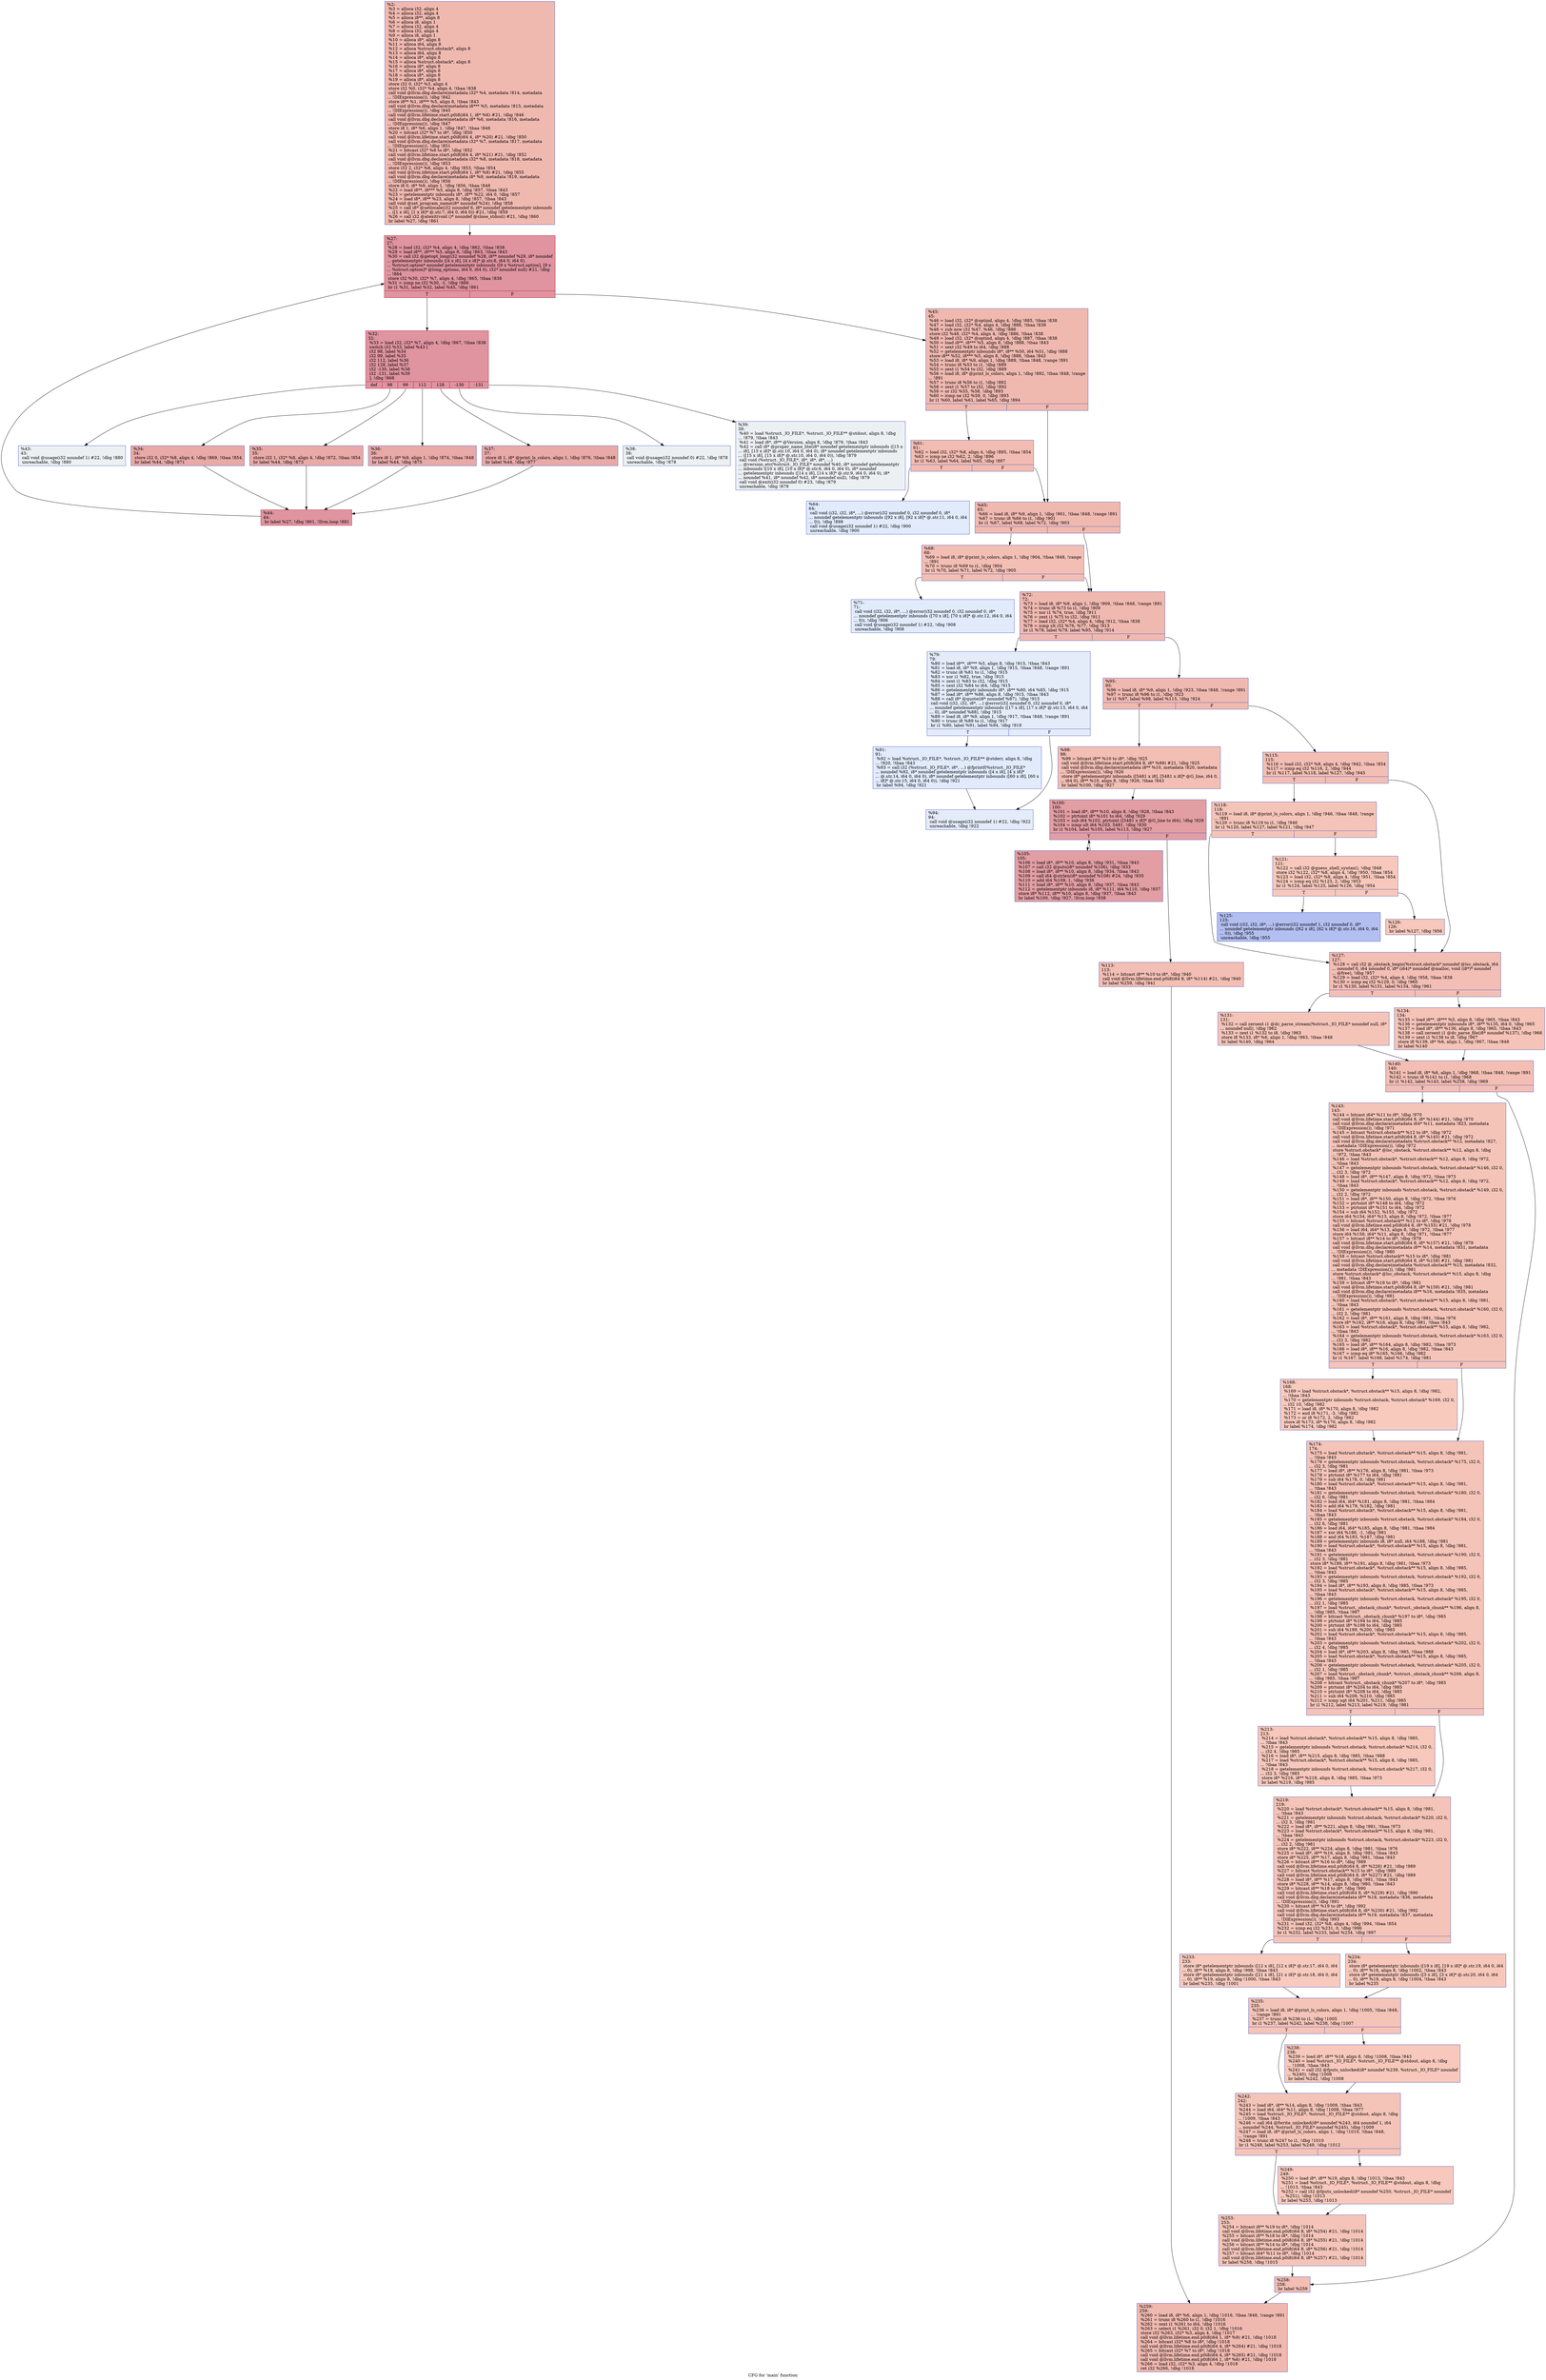 digraph "CFG for 'main' function" {
	label="CFG for 'main' function";

	Node0x2348d40 [shape=record,color="#3d50c3ff", style=filled, fillcolor="#de614d70",label="{%2:\l  %3 = alloca i32, align 4\l  %4 = alloca i32, align 4\l  %5 = alloca i8**, align 8\l  %6 = alloca i8, align 1\l  %7 = alloca i32, align 4\l  %8 = alloca i32, align 4\l  %9 = alloca i8, align 1\l  %10 = alloca i8*, align 8\l  %11 = alloca i64, align 8\l  %12 = alloca %struct.obstack*, align 8\l  %13 = alloca i64, align 8\l  %14 = alloca i8*, align 8\l  %15 = alloca %struct.obstack*, align 8\l  %16 = alloca i8*, align 8\l  %17 = alloca i8*, align 8\l  %18 = alloca i8*, align 8\l  %19 = alloca i8*, align 8\l  store i32 0, i32* %3, align 4\l  store i32 %0, i32* %4, align 4, !tbaa !838\l  call void @llvm.dbg.declare(metadata i32* %4, metadata !814, metadata\l... !DIExpression()), !dbg !842\l  store i8** %1, i8*** %5, align 8, !tbaa !843\l  call void @llvm.dbg.declare(metadata i8*** %5, metadata !815, metadata\l... !DIExpression()), !dbg !845\l  call void @llvm.lifetime.start.p0i8(i64 1, i8* %6) #21, !dbg !846\l  call void @llvm.dbg.declare(metadata i8* %6, metadata !816, metadata\l... !DIExpression()), !dbg !847\l  store i8 1, i8* %6, align 1, !dbg !847, !tbaa !848\l  %20 = bitcast i32* %7 to i8*, !dbg !850\l  call void @llvm.lifetime.start.p0i8(i64 4, i8* %20) #21, !dbg !850\l  call void @llvm.dbg.declare(metadata i32* %7, metadata !817, metadata\l... !DIExpression()), !dbg !851\l  %21 = bitcast i32* %8 to i8*, !dbg !852\l  call void @llvm.lifetime.start.p0i8(i64 4, i8* %21) #21, !dbg !852\l  call void @llvm.dbg.declare(metadata i32* %8, metadata !818, metadata\l... !DIExpression()), !dbg !853\l  store i32 2, i32* %8, align 4, !dbg !853, !tbaa !854\l  call void @llvm.lifetime.start.p0i8(i64 1, i8* %9) #21, !dbg !855\l  call void @llvm.dbg.declare(metadata i8* %9, metadata !819, metadata\l... !DIExpression()), !dbg !856\l  store i8 0, i8* %9, align 1, !dbg !856, !tbaa !848\l  %22 = load i8**, i8*** %5, align 8, !dbg !857, !tbaa !843\l  %23 = getelementptr inbounds i8*, i8** %22, i64 0, !dbg !857\l  %24 = load i8*, i8** %23, align 8, !dbg !857, !tbaa !843\l  call void @set_program_name(i8* noundef %24), !dbg !858\l  %25 = call i8* @setlocale(i32 noundef 6, i8* noundef getelementptr inbounds\l... ([1 x i8], [1 x i8]* @.str.7, i64 0, i64 0)) #21, !dbg !859\l  %26 = call i32 @atexit(void ()* noundef @close_stdout) #21, !dbg !860\l  br label %27, !dbg !861\l}"];
	Node0x2348d40 -> Node0x2348d90;
	Node0x2348d90 [shape=record,color="#b70d28ff", style=filled, fillcolor="#b70d2870",label="{%27:\l27:                                               \l  %28 = load i32, i32* %4, align 4, !dbg !862, !tbaa !838\l  %29 = load i8**, i8*** %5, align 8, !dbg !863, !tbaa !843\l  %30 = call i32 @getopt_long(i32 noundef %28, i8** noundef %29, i8* noundef\l... getelementptr inbounds ([4 x i8], [4 x i8]* @.str.8, i64 0, i64 0),\l... %struct.option* noundef getelementptr inbounds ([9 x %struct.option], [9 x\l... %struct.option]* @long_options, i64 0, i64 0), i32* noundef null) #21, !dbg\l... !864\l  store i32 %30, i32* %7, align 4, !dbg !865, !tbaa !838\l  %31 = icmp ne i32 %30, -1, !dbg !866\l  br i1 %31, label %32, label %45, !dbg !861\l|{<s0>T|<s1>F}}"];
	Node0x2348d90:s0 -> Node0x2348de0;
	Node0x2348d90:s1 -> Node0x23490b0;
	Node0x2348de0 [shape=record,color="#b70d28ff", style=filled, fillcolor="#b70d2870",label="{%32:\l32:                                               \l  %33 = load i32, i32* %7, align 4, !dbg !867, !tbaa !838\l  switch i32 %33, label %43 [\l    i32 98, label %34\l    i32 99, label %35\l    i32 112, label %36\l    i32 128, label %37\l    i32 -130, label %38\l    i32 -131, label %39\l  ], !dbg !868\l|{<s0>def|<s1>98|<s2>99|<s3>112|<s4>128|<s5>-130|<s6>-131}}"];
	Node0x2348de0:s0 -> Node0x2349010;
	Node0x2348de0:s1 -> Node0x2348e30;
	Node0x2348de0:s2 -> Node0x2348e80;
	Node0x2348de0:s3 -> Node0x2348ed0;
	Node0x2348de0:s4 -> Node0x2348f20;
	Node0x2348de0:s5 -> Node0x2348f70;
	Node0x2348de0:s6 -> Node0x2348fc0;
	Node0x2348e30 [shape=record,color="#3d50c3ff", style=filled, fillcolor="#ca3b3770",label="{%34:\l34:                                               \l  store i32 0, i32* %8, align 4, !dbg !869, !tbaa !854\l  br label %44, !dbg !871\l}"];
	Node0x2348e30 -> Node0x2349060;
	Node0x2348e80 [shape=record,color="#3d50c3ff", style=filled, fillcolor="#ca3b3770",label="{%35:\l35:                                               \l  store i32 1, i32* %8, align 4, !dbg !872, !tbaa !854\l  br label %44, !dbg !873\l}"];
	Node0x2348e80 -> Node0x2349060;
	Node0x2348ed0 [shape=record,color="#3d50c3ff", style=filled, fillcolor="#ca3b3770",label="{%36:\l36:                                               \l  store i8 1, i8* %9, align 1, !dbg !874, !tbaa !848\l  br label %44, !dbg !875\l}"];
	Node0x2348ed0 -> Node0x2349060;
	Node0x2348f20 [shape=record,color="#3d50c3ff", style=filled, fillcolor="#ca3b3770",label="{%37:\l37:                                               \l  store i8 1, i8* @print_ls_colors, align 1, !dbg !876, !tbaa !848\l  br label %44, !dbg !877\l}"];
	Node0x2348f20 -> Node0x2349060;
	Node0x2348f70 [shape=record,color="#3d50c3ff", style=filled, fillcolor="#d6dce470",label="{%38:\l38:                                               \l  call void @usage(i32 noundef 0) #22, !dbg !878\l  unreachable, !dbg !878\l}"];
	Node0x2348fc0 [shape=record,color="#3d50c3ff", style=filled, fillcolor="#d6dce470",label="{%39:\l39:                                               \l  %40 = load %struct._IO_FILE*, %struct._IO_FILE** @stdout, align 8, !dbg\l... !879, !tbaa !843\l  %41 = load i8*, i8** @Version, align 8, !dbg !879, !tbaa !843\l  %42 = call i8* @proper_name_lite(i8* noundef getelementptr inbounds ([15 x\l... i8], [15 x i8]* @.str.10, i64 0, i64 0), i8* noundef getelementptr inbounds\l... ([15 x i8], [15 x i8]* @.str.10, i64 0, i64 0)), !dbg !879\l  call void (%struct._IO_FILE*, i8*, i8*, i8*, ...)\l... @version_etc(%struct._IO_FILE* noundef %40, i8* noundef getelementptr\l... inbounds ([10 x i8], [10 x i8]* @.str.6, i64 0, i64 0), i8* noundef\l... getelementptr inbounds ([14 x i8], [14 x i8]* @.str.9, i64 0, i64 0), i8*\l... noundef %41, i8* noundef %42, i8* noundef null), !dbg !879\l  call void @exit(i32 noundef 0) #23, !dbg !879\l  unreachable, !dbg !879\l}"];
	Node0x2349010 [shape=record,color="#3d50c3ff", style=filled, fillcolor="#d6dce470",label="{%43:\l43:                                               \l  call void @usage(i32 noundef 1) #22, !dbg !880\l  unreachable, !dbg !880\l}"];
	Node0x2349060 [shape=record,color="#b70d28ff", style=filled, fillcolor="#b70d2870",label="{%44:\l44:                                               \l  br label %27, !dbg !861, !llvm.loop !881\l}"];
	Node0x2349060 -> Node0x2348d90;
	Node0x23490b0 [shape=record,color="#3d50c3ff", style=filled, fillcolor="#de614d70",label="{%45:\l45:                                               \l  %46 = load i32, i32* @optind, align 4, !dbg !885, !tbaa !838\l  %47 = load i32, i32* %4, align 4, !dbg !886, !tbaa !838\l  %48 = sub nsw i32 %47, %46, !dbg !886\l  store i32 %48, i32* %4, align 4, !dbg !886, !tbaa !838\l  %49 = load i32, i32* @optind, align 4, !dbg !887, !tbaa !838\l  %50 = load i8**, i8*** %5, align 8, !dbg !888, !tbaa !843\l  %51 = sext i32 %49 to i64, !dbg !888\l  %52 = getelementptr inbounds i8*, i8** %50, i64 %51, !dbg !888\l  store i8** %52, i8*** %5, align 8, !dbg !888, !tbaa !843\l  %53 = load i8, i8* %9, align 1, !dbg !889, !tbaa !848, !range !891\l  %54 = trunc i8 %53 to i1, !dbg !889\l  %55 = zext i1 %54 to i32, !dbg !889\l  %56 = load i8, i8* @print_ls_colors, align 1, !dbg !892, !tbaa !848, !range\l... !891\l  %57 = trunc i8 %56 to i1, !dbg !892\l  %58 = zext i1 %57 to i32, !dbg !892\l  %59 = or i32 %55, %58, !dbg !893\l  %60 = icmp ne i32 %59, 0, !dbg !893\l  br i1 %60, label %61, label %65, !dbg !894\l|{<s0>T|<s1>F}}"];
	Node0x23490b0:s0 -> Node0x2349100;
	Node0x23490b0:s1 -> Node0x23491a0;
	Node0x2349100 [shape=record,color="#3d50c3ff", style=filled, fillcolor="#e1675170",label="{%61:\l61:                                               \l  %62 = load i32, i32* %8, align 4, !dbg !895, !tbaa !854\l  %63 = icmp ne i32 %62, 2, !dbg !896\l  br i1 %63, label %64, label %65, !dbg !897\l|{<s0>T|<s1>F}}"];
	Node0x2349100:s0 -> Node0x2349150;
	Node0x2349100:s1 -> Node0x23491a0;
	Node0x2349150 [shape=record,color="#3d50c3ff", style=filled, fillcolor="#bbd1f870",label="{%64:\l64:                                               \l  call void (i32, i32, i8*, ...) @error(i32 noundef 0, i32 noundef 0, i8*\l... noundef getelementptr inbounds ([92 x i8], [92 x i8]* @.str.11, i64 0, i64\l... 0)), !dbg !898\l  call void @usage(i32 noundef 1) #22, !dbg !900\l  unreachable, !dbg !900\l}"];
	Node0x23491a0 [shape=record,color="#3d50c3ff", style=filled, fillcolor="#de614d70",label="{%65:\l65:                                               \l  %66 = load i8, i8* %9, align 1, !dbg !901, !tbaa !848, !range !891\l  %67 = trunc i8 %66 to i1, !dbg !901\l  br i1 %67, label %68, label %72, !dbg !903\l|{<s0>T|<s1>F}}"];
	Node0x23491a0:s0 -> Node0x23491f0;
	Node0x23491a0:s1 -> Node0x2349290;
	Node0x23491f0 [shape=record,color="#3d50c3ff", style=filled, fillcolor="#e36c5570",label="{%68:\l68:                                               \l  %69 = load i8, i8* @print_ls_colors, align 1, !dbg !904, !tbaa !848, !range\l... !891\l  %70 = trunc i8 %69 to i1, !dbg !904\l  br i1 %70, label %71, label %72, !dbg !905\l|{<s0>T|<s1>F}}"];
	Node0x23491f0:s0 -> Node0x2349240;
	Node0x23491f0:s1 -> Node0x2349290;
	Node0x2349240 [shape=record,color="#3d50c3ff", style=filled, fillcolor="#bbd1f870",label="{%71:\l71:                                               \l  call void (i32, i32, i8*, ...) @error(i32 noundef 0, i32 noundef 0, i8*\l... noundef getelementptr inbounds ([70 x i8], [70 x i8]* @.str.12, i64 0, i64\l... 0)), !dbg !906\l  call void @usage(i32 noundef 1) #22, !dbg !908\l  unreachable, !dbg !908\l}"];
	Node0x2349290 [shape=record,color="#3d50c3ff", style=filled, fillcolor="#de614d70",label="{%72:\l72:                                               \l  %73 = load i8, i8* %9, align 1, !dbg !909, !tbaa !848, !range !891\l  %74 = trunc i8 %73 to i1, !dbg !909\l  %75 = xor i1 %74, true, !dbg !911\l  %76 = zext i1 %75 to i32, !dbg !911\l  %77 = load i32, i32* %4, align 4, !dbg !912, !tbaa !838\l  %78 = icmp slt i32 %76, %77, !dbg !913\l  br i1 %78, label %79, label %95, !dbg !914\l|{<s0>T|<s1>F}}"];
	Node0x2349290:s0 -> Node0x23492e0;
	Node0x2349290:s1 -> Node0x23493d0;
	Node0x23492e0 [shape=record,color="#3d50c3ff", style=filled, fillcolor="#c1d4f470",label="{%79:\l79:                                               \l  %80 = load i8**, i8*** %5, align 8, !dbg !915, !tbaa !843\l  %81 = load i8, i8* %9, align 1, !dbg !915, !tbaa !848, !range !891\l  %82 = trunc i8 %81 to i1, !dbg !915\l  %83 = xor i1 %82, true, !dbg !915\l  %84 = zext i1 %83 to i32, !dbg !915\l  %85 = sext i32 %84 to i64, !dbg !915\l  %86 = getelementptr inbounds i8*, i8** %80, i64 %85, !dbg !915\l  %87 = load i8*, i8** %86, align 8, !dbg !915, !tbaa !843\l  %88 = call i8* @quote(i8* noundef %87), !dbg !915\l  call void (i32, i32, i8*, ...) @error(i32 noundef 0, i32 noundef 0, i8*\l... noundef getelementptr inbounds ([17 x i8], [17 x i8]* @.str.13, i64 0, i64\l... 0), i8* noundef %88), !dbg !915\l  %89 = load i8, i8* %9, align 1, !dbg !917, !tbaa !848, !range !891\l  %90 = trunc i8 %89 to i1, !dbg !917\l  br i1 %90, label %91, label %94, !dbg !919\l|{<s0>T|<s1>F}}"];
	Node0x23492e0:s0 -> Node0x2349330;
	Node0x23492e0:s1 -> Node0x2349380;
	Node0x2349330 [shape=record,color="#3d50c3ff", style=filled, fillcolor="#bbd1f870",label="{%91:\l91:                                               \l  %92 = load %struct._IO_FILE*, %struct._IO_FILE** @stderr, align 8, !dbg\l... !920, !tbaa !843\l  %93 = call i32 (%struct._IO_FILE*, i8*, ...) @fprintf(%struct._IO_FILE*\l... noundef %92, i8* noundef getelementptr inbounds ([4 x i8], [4 x i8]*\l... @.str.14, i64 0, i64 0), i8* noundef getelementptr inbounds ([60 x i8], [60 x\l... i8]* @.str.15, i64 0, i64 0)), !dbg !921\l  br label %94, !dbg !921\l}"];
	Node0x2349330 -> Node0x2349380;
	Node0x2349380 [shape=record,color="#3d50c3ff", style=filled, fillcolor="#c1d4f470",label="{%94:\l94:                                               \l  call void @usage(i32 noundef 1) #22, !dbg !922\l  unreachable, !dbg !922\l}"];
	Node0x23493d0 [shape=record,color="#3d50c3ff", style=filled, fillcolor="#de614d70",label="{%95:\l95:                                               \l  %96 = load i8, i8* %9, align 1, !dbg !923, !tbaa !848, !range !891\l  %97 = trunc i8 %96 to i1, !dbg !923\l  br i1 %97, label %98, label %115, !dbg !924\l|{<s0>T|<s1>F}}"];
	Node0x23493d0:s0 -> Node0x2349420;
	Node0x23493d0:s1 -> Node0x2349560;
	Node0x2349420 [shape=record,color="#3d50c3ff", style=filled, fillcolor="#e36c5570",label="{%98:\l98:                                               \l  %99 = bitcast i8** %10 to i8*, !dbg !925\l  call void @llvm.lifetime.start.p0i8(i64 8, i8* %99) #21, !dbg !925\l  call void @llvm.dbg.declare(metadata i8** %10, metadata !820, metadata\l... !DIExpression()), !dbg !926\l  store i8* getelementptr inbounds ([5481 x i8], [5481 x i8]* @G_line, i64 0,\l... i64 0), i8** %10, align 8, !dbg !926, !tbaa !843\l  br label %100, !dbg !927\l}"];
	Node0x2349420 -> Node0x2349470;
	Node0x2349470 [shape=record,color="#3d50c3ff", style=filled, fillcolor="#be242e70",label="{%100:\l100:                                              \l  %101 = load i8*, i8** %10, align 8, !dbg !928, !tbaa !843\l  %102 = ptrtoint i8* %101 to i64, !dbg !929\l  %103 = sub i64 %102, ptrtoint ([5481 x i8]* @G_line to i64), !dbg !929\l  %104 = icmp ult i64 %103, 5481, !dbg !930\l  br i1 %104, label %105, label %113, !dbg !927\l|{<s0>T|<s1>F}}"];
	Node0x2349470:s0 -> Node0x23494c0;
	Node0x2349470:s1 -> Node0x2349510;
	Node0x23494c0 [shape=record,color="#3d50c3ff", style=filled, fillcolor="#be242e70",label="{%105:\l105:                                              \l  %106 = load i8*, i8** %10, align 8, !dbg !931, !tbaa !843\l  %107 = call i32 @puts(i8* noundef %106), !dbg !933\l  %108 = load i8*, i8** %10, align 8, !dbg !934, !tbaa !843\l  %109 = call i64 @strlen(i8* noundef %108) #24, !dbg !935\l  %110 = add i64 %109, 1, !dbg !936\l  %111 = load i8*, i8** %10, align 8, !dbg !937, !tbaa !843\l  %112 = getelementptr inbounds i8, i8* %111, i64 %110, !dbg !937\l  store i8* %112, i8** %10, align 8, !dbg !937, !tbaa !843\l  br label %100, !dbg !927, !llvm.loop !938\l}"];
	Node0x23494c0 -> Node0x2349470;
	Node0x2349510 [shape=record,color="#3d50c3ff", style=filled, fillcolor="#e36c5570",label="{%113:\l113:                                              \l  %114 = bitcast i8** %10 to i8*, !dbg !940\l  call void @llvm.lifetime.end.p0i8(i64 8, i8* %114) #21, !dbg !940\l  br label %259, !dbg !941\l}"];
	Node0x2349510 -> Node0x2349c40;
	Node0x2349560 [shape=record,color="#3d50c3ff", style=filled, fillcolor="#e36c5570",label="{%115:\l115:                                              \l  %116 = load i32, i32* %8, align 4, !dbg !942, !tbaa !854\l  %117 = icmp eq i32 %116, 2, !dbg !944\l  br i1 %117, label %118, label %127, !dbg !945\l|{<s0>T|<s1>F}}"];
	Node0x2349560:s0 -> Node0x23495b0;
	Node0x2349560:s1 -> Node0x23496f0;
	Node0x23495b0 [shape=record,color="#3d50c3ff", style=filled, fillcolor="#e97a5f70",label="{%118:\l118:                                              \l  %119 = load i8, i8* @print_ls_colors, align 1, !dbg !946, !tbaa !848, !range\l... !891\l  %120 = trunc i8 %119 to i1, !dbg !946\l  br i1 %120, label %127, label %121, !dbg !947\l|{<s0>T|<s1>F}}"];
	Node0x23495b0:s0 -> Node0x23496f0;
	Node0x23495b0:s1 -> Node0x2349600;
	Node0x2349600 [shape=record,color="#3d50c3ff", style=filled, fillcolor="#ed836670",label="{%121:\l121:                                              \l  %122 = call i32 @guess_shell_syntax(), !dbg !948\l  store i32 %122, i32* %8, align 4, !dbg !950, !tbaa !854\l  %123 = load i32, i32* %8, align 4, !dbg !951, !tbaa !854\l  %124 = icmp eq i32 %123, 2, !dbg !953\l  br i1 %124, label %125, label %126, !dbg !954\l|{<s0>T|<s1>F}}"];
	Node0x2349600:s0 -> Node0x2349650;
	Node0x2349600:s1 -> Node0x23496a0;
	Node0x2349650 [shape=record,color="#3d50c3ff", style=filled, fillcolor="#536edd70",label="{%125:\l125:                                              \l  call void (i32, i32, i8*, ...) @error(i32 noundef 1, i32 noundef 0, i8*\l... noundef getelementptr inbounds ([62 x i8], [62 x i8]* @.str.16, i64 0, i64\l... 0)), !dbg !955\l  unreachable, !dbg !955\l}"];
	Node0x23496a0 [shape=record,color="#3d50c3ff", style=filled, fillcolor="#ed836670",label="{%126:\l126:                                              \l  br label %127, !dbg !956\l}"];
	Node0x23496a0 -> Node0x23496f0;
	Node0x23496f0 [shape=record,color="#3d50c3ff", style=filled, fillcolor="#e36c5570",label="{%127:\l127:                                              \l  %128 = call i32 @_obstack_begin(%struct.obstack* noundef @lsc_obstack, i64\l... noundef 0, i64 noundef 0, i8* (i64)* noundef @malloc, void (i8*)* noundef\l... @free), !dbg !957\l  %129 = load i32, i32* %4, align 4, !dbg !958, !tbaa !838\l  %130 = icmp eq i32 %129, 0, !dbg !960\l  br i1 %130, label %131, label %134, !dbg !961\l|{<s0>T|<s1>F}}"];
	Node0x23496f0:s0 -> Node0x2349740;
	Node0x23496f0:s1 -> Node0x2349790;
	Node0x2349740 [shape=record,color="#3d50c3ff", style=filled, fillcolor="#e97a5f70",label="{%131:\l131:                                              \l  %132 = call zeroext i1 @dc_parse_stream(%struct._IO_FILE* noundef null, i8*\l... noundef null), !dbg !962\l  %133 = zext i1 %132 to i8, !dbg !963\l  store i8 %133, i8* %6, align 1, !dbg !963, !tbaa !848\l  br label %140, !dbg !964\l}"];
	Node0x2349740 -> Node0x23497e0;
	Node0x2349790 [shape=record,color="#3d50c3ff", style=filled, fillcolor="#e8765c70",label="{%134:\l134:                                              \l  %135 = load i8**, i8*** %5, align 8, !dbg !965, !tbaa !843\l  %136 = getelementptr inbounds i8*, i8** %135, i64 0, !dbg !965\l  %137 = load i8*, i8** %136, align 8, !dbg !965, !tbaa !843\l  %138 = call zeroext i1 @dc_parse_file(i8* noundef %137), !dbg !966\l  %139 = zext i1 %138 to i8, !dbg !967\l  store i8 %139, i8* %6, align 1, !dbg !967, !tbaa !848\l  br label %140\l}"];
	Node0x2349790 -> Node0x23497e0;
	Node0x23497e0 [shape=record,color="#3d50c3ff", style=filled, fillcolor="#e36c5570",label="{%140:\l140:                                              \l  %141 = load i8, i8* %6, align 1, !dbg !968, !tbaa !848, !range !891\l  %142 = trunc i8 %141 to i1, !dbg !968\l  br i1 %142, label %143, label %258, !dbg !969\l|{<s0>T|<s1>F}}"];
	Node0x23497e0:s0 -> Node0x2349830;
	Node0x23497e0:s1 -> Node0x2349bf0;
	Node0x2349830 [shape=record,color="#3d50c3ff", style=filled, fillcolor="#e97a5f70",label="{%143:\l143:                                              \l  %144 = bitcast i64* %11 to i8*, !dbg !970\l  call void @llvm.lifetime.start.p0i8(i64 8, i8* %144) #21, !dbg !970\l  call void @llvm.dbg.declare(metadata i64* %11, metadata !823, metadata\l... !DIExpression()), !dbg !971\l  %145 = bitcast %struct.obstack** %12 to i8*, !dbg !972\l  call void @llvm.lifetime.start.p0i8(i64 8, i8* %145) #21, !dbg !972\l  call void @llvm.dbg.declare(metadata %struct.obstack** %12, metadata !827,\l... metadata !DIExpression()), !dbg !972\l  store %struct.obstack* @lsc_obstack, %struct.obstack** %12, align 8, !dbg\l... !972, !tbaa !843\l  %146 = load %struct.obstack*, %struct.obstack** %12, align 8, !dbg !972,\l... !tbaa !843\l  %147 = getelementptr inbounds %struct.obstack, %struct.obstack* %146, i32 0,\l... i32 3, !dbg !972\l  %148 = load i8*, i8** %147, align 8, !dbg !972, !tbaa !973\l  %149 = load %struct.obstack*, %struct.obstack** %12, align 8, !dbg !972,\l... !tbaa !843\l  %150 = getelementptr inbounds %struct.obstack, %struct.obstack* %149, i32 0,\l... i32 2, !dbg !972\l  %151 = load i8*, i8** %150, align 8, !dbg !972, !tbaa !976\l  %152 = ptrtoint i8* %148 to i64, !dbg !972\l  %153 = ptrtoint i8* %151 to i64, !dbg !972\l  %154 = sub i64 %152, %153, !dbg !972\l  store i64 %154, i64* %13, align 8, !dbg !972, !tbaa !977\l  %155 = bitcast %struct.obstack** %12 to i8*, !dbg !978\l  call void @llvm.lifetime.end.p0i8(i64 8, i8* %155) #21, !dbg !978\l  %156 = load i64, i64* %13, align 8, !dbg !972, !tbaa !977\l  store i64 %156, i64* %11, align 8, !dbg !971, !tbaa !977\l  %157 = bitcast i8** %14 to i8*, !dbg !979\l  call void @llvm.lifetime.start.p0i8(i64 8, i8* %157) #21, !dbg !979\l  call void @llvm.dbg.declare(metadata i8** %14, metadata !831, metadata\l... !DIExpression()), !dbg !980\l  %158 = bitcast %struct.obstack** %15 to i8*, !dbg !981\l  call void @llvm.lifetime.start.p0i8(i64 8, i8* %158) #21, !dbg !981\l  call void @llvm.dbg.declare(metadata %struct.obstack** %15, metadata !832,\l... metadata !DIExpression()), !dbg !981\l  store %struct.obstack* @lsc_obstack, %struct.obstack** %15, align 8, !dbg\l... !981, !tbaa !843\l  %159 = bitcast i8** %16 to i8*, !dbg !981\l  call void @llvm.lifetime.start.p0i8(i64 8, i8* %159) #21, !dbg !981\l  call void @llvm.dbg.declare(metadata i8** %16, metadata !835, metadata\l... !DIExpression()), !dbg !981\l  %160 = load %struct.obstack*, %struct.obstack** %15, align 8, !dbg !981,\l... !tbaa !843\l  %161 = getelementptr inbounds %struct.obstack, %struct.obstack* %160, i32 0,\l... i32 2, !dbg !981\l  %162 = load i8*, i8** %161, align 8, !dbg !981, !tbaa !976\l  store i8* %162, i8** %16, align 8, !dbg !981, !tbaa !843\l  %163 = load %struct.obstack*, %struct.obstack** %15, align 8, !dbg !982,\l... !tbaa !843\l  %164 = getelementptr inbounds %struct.obstack, %struct.obstack* %163, i32 0,\l... i32 3, !dbg !982\l  %165 = load i8*, i8** %164, align 8, !dbg !982, !tbaa !973\l  %166 = load i8*, i8** %16, align 8, !dbg !982, !tbaa !843\l  %167 = icmp eq i8* %165, %166, !dbg !982\l  br i1 %167, label %168, label %174, !dbg !981\l|{<s0>T|<s1>F}}"];
	Node0x2349830:s0 -> Node0x2349880;
	Node0x2349830:s1 -> Node0x23498d0;
	Node0x2349880 [shape=record,color="#3d50c3ff", style=filled, fillcolor="#ef886b70",label="{%168:\l168:                                              \l  %169 = load %struct.obstack*, %struct.obstack** %15, align 8, !dbg !982,\l... !tbaa !843\l  %170 = getelementptr inbounds %struct.obstack, %struct.obstack* %169, i32 0,\l... i32 10, !dbg !982\l  %171 = load i8, i8* %170, align 8, !dbg !982\l  %172 = and i8 %171, -3, !dbg !982\l  %173 = or i8 %172, 2, !dbg !982\l  store i8 %173, i8* %170, align 8, !dbg !982\l  br label %174, !dbg !982\l}"];
	Node0x2349880 -> Node0x23498d0;
	Node0x23498d0 [shape=record,color="#3d50c3ff", style=filled, fillcolor="#e97a5f70",label="{%174:\l174:                                              \l  %175 = load %struct.obstack*, %struct.obstack** %15, align 8, !dbg !981,\l... !tbaa !843\l  %176 = getelementptr inbounds %struct.obstack, %struct.obstack* %175, i32 0,\l... i32 3, !dbg !981\l  %177 = load i8*, i8** %176, align 8, !dbg !981, !tbaa !973\l  %178 = ptrtoint i8* %177 to i64, !dbg !981\l  %179 = sub i64 %178, 0, !dbg !981\l  %180 = load %struct.obstack*, %struct.obstack** %15, align 8, !dbg !981,\l... !tbaa !843\l  %181 = getelementptr inbounds %struct.obstack, %struct.obstack* %180, i32 0,\l... i32 6, !dbg !981\l  %182 = load i64, i64* %181, align 8, !dbg !981, !tbaa !984\l  %183 = add i64 %179, %182, !dbg !981\l  %184 = load %struct.obstack*, %struct.obstack** %15, align 8, !dbg !981,\l... !tbaa !843\l  %185 = getelementptr inbounds %struct.obstack, %struct.obstack* %184, i32 0,\l... i32 6, !dbg !981\l  %186 = load i64, i64* %185, align 8, !dbg !981, !tbaa !984\l  %187 = xor i64 %186, -1, !dbg !981\l  %188 = and i64 %183, %187, !dbg !981\l  %189 = getelementptr inbounds i8, i8* null, i64 %188, !dbg !981\l  %190 = load %struct.obstack*, %struct.obstack** %15, align 8, !dbg !981,\l... !tbaa !843\l  %191 = getelementptr inbounds %struct.obstack, %struct.obstack* %190, i32 0,\l... i32 3, !dbg !981\l  store i8* %189, i8** %191, align 8, !dbg !981, !tbaa !973\l  %192 = load %struct.obstack*, %struct.obstack** %15, align 8, !dbg !985,\l... !tbaa !843\l  %193 = getelementptr inbounds %struct.obstack, %struct.obstack* %192, i32 0,\l... i32 3, !dbg !985\l  %194 = load i8*, i8** %193, align 8, !dbg !985, !tbaa !973\l  %195 = load %struct.obstack*, %struct.obstack** %15, align 8, !dbg !985,\l... !tbaa !843\l  %196 = getelementptr inbounds %struct.obstack, %struct.obstack* %195, i32 0,\l... i32 1, !dbg !985\l  %197 = load %struct._obstack_chunk*, %struct._obstack_chunk** %196, align 8,\l... !dbg !985, !tbaa !987\l  %198 = bitcast %struct._obstack_chunk* %197 to i8*, !dbg !985\l  %199 = ptrtoint i8* %194 to i64, !dbg !985\l  %200 = ptrtoint i8* %198 to i64, !dbg !985\l  %201 = sub i64 %199, %200, !dbg !985\l  %202 = load %struct.obstack*, %struct.obstack** %15, align 8, !dbg !985,\l... !tbaa !843\l  %203 = getelementptr inbounds %struct.obstack, %struct.obstack* %202, i32 0,\l... i32 4, !dbg !985\l  %204 = load i8*, i8** %203, align 8, !dbg !985, !tbaa !988\l  %205 = load %struct.obstack*, %struct.obstack** %15, align 8, !dbg !985,\l... !tbaa !843\l  %206 = getelementptr inbounds %struct.obstack, %struct.obstack* %205, i32 0,\l... i32 1, !dbg !985\l  %207 = load %struct._obstack_chunk*, %struct._obstack_chunk** %206, align 8,\l... !dbg !985, !tbaa !987\l  %208 = bitcast %struct._obstack_chunk* %207 to i8*, !dbg !985\l  %209 = ptrtoint i8* %204 to i64, !dbg !985\l  %210 = ptrtoint i8* %208 to i64, !dbg !985\l  %211 = sub i64 %209, %210, !dbg !985\l  %212 = icmp ugt i64 %201, %211, !dbg !985\l  br i1 %212, label %213, label %219, !dbg !981\l|{<s0>T|<s1>F}}"];
	Node0x23498d0:s0 -> Node0x2349920;
	Node0x23498d0:s1 -> Node0x2349970;
	Node0x2349920 [shape=record,color="#3d50c3ff", style=filled, fillcolor="#ed836670",label="{%213:\l213:                                              \l  %214 = load %struct.obstack*, %struct.obstack** %15, align 8, !dbg !985,\l... !tbaa !843\l  %215 = getelementptr inbounds %struct.obstack, %struct.obstack* %214, i32 0,\l... i32 4, !dbg !985\l  %216 = load i8*, i8** %215, align 8, !dbg !985, !tbaa !988\l  %217 = load %struct.obstack*, %struct.obstack** %15, align 8, !dbg !985,\l... !tbaa !843\l  %218 = getelementptr inbounds %struct.obstack, %struct.obstack* %217, i32 0,\l... i32 3, !dbg !985\l  store i8* %216, i8** %218, align 8, !dbg !985, !tbaa !973\l  br label %219, !dbg !985\l}"];
	Node0x2349920 -> Node0x2349970;
	Node0x2349970 [shape=record,color="#3d50c3ff", style=filled, fillcolor="#e97a5f70",label="{%219:\l219:                                              \l  %220 = load %struct.obstack*, %struct.obstack** %15, align 8, !dbg !981,\l... !tbaa !843\l  %221 = getelementptr inbounds %struct.obstack, %struct.obstack* %220, i32 0,\l... i32 3, !dbg !981\l  %222 = load i8*, i8** %221, align 8, !dbg !981, !tbaa !973\l  %223 = load %struct.obstack*, %struct.obstack** %15, align 8, !dbg !981,\l... !tbaa !843\l  %224 = getelementptr inbounds %struct.obstack, %struct.obstack* %223, i32 0,\l... i32 2, !dbg !981\l  store i8* %222, i8** %224, align 8, !dbg !981, !tbaa !976\l  %225 = load i8*, i8** %16, align 8, !dbg !981, !tbaa !843\l  store i8* %225, i8** %17, align 8, !dbg !981, !tbaa !843\l  %226 = bitcast i8** %16 to i8*, !dbg !989\l  call void @llvm.lifetime.end.p0i8(i64 8, i8* %226) #21, !dbg !989\l  %227 = bitcast %struct.obstack** %15 to i8*, !dbg !989\l  call void @llvm.lifetime.end.p0i8(i64 8, i8* %227) #21, !dbg !989\l  %228 = load i8*, i8** %17, align 8, !dbg !981, !tbaa !843\l  store i8* %228, i8** %14, align 8, !dbg !980, !tbaa !843\l  %229 = bitcast i8** %18 to i8*, !dbg !990\l  call void @llvm.lifetime.start.p0i8(i64 8, i8* %229) #21, !dbg !990\l  call void @llvm.dbg.declare(metadata i8** %18, metadata !836, metadata\l... !DIExpression()), !dbg !991\l  %230 = bitcast i8** %19 to i8*, !dbg !992\l  call void @llvm.lifetime.start.p0i8(i64 8, i8* %230) #21, !dbg !992\l  call void @llvm.dbg.declare(metadata i8** %19, metadata !837, metadata\l... !DIExpression()), !dbg !993\l  %231 = load i32, i32* %8, align 4, !dbg !994, !tbaa !854\l  %232 = icmp eq i32 %231, 0, !dbg !996\l  br i1 %232, label %233, label %234, !dbg !997\l|{<s0>T|<s1>F}}"];
	Node0x2349970:s0 -> Node0x23499c0;
	Node0x2349970:s1 -> Node0x2349a10;
	Node0x23499c0 [shape=record,color="#3d50c3ff", style=filled, fillcolor="#ef886b70",label="{%233:\l233:                                              \l  store i8* getelementptr inbounds ([12 x i8], [12 x i8]* @.str.17, i64 0, i64\l... 0), i8** %18, align 8, !dbg !998, !tbaa !843\l  store i8* getelementptr inbounds ([21 x i8], [21 x i8]* @.str.18, i64 0, i64\l... 0), i8** %19, align 8, !dbg !1000, !tbaa !843\l  br label %235, !dbg !1001\l}"];
	Node0x23499c0 -> Node0x2349a60;
	Node0x2349a10 [shape=record,color="#3d50c3ff", style=filled, fillcolor="#ec7f6370",label="{%234:\l234:                                              \l  store i8* getelementptr inbounds ([19 x i8], [19 x i8]* @.str.19, i64 0, i64\l... 0), i8** %18, align 8, !dbg !1002, !tbaa !843\l  store i8* getelementptr inbounds ([3 x i8], [3 x i8]* @.str.20, i64 0, i64\l... 0), i8** %19, align 8, !dbg !1004, !tbaa !843\l  br label %235\l}"];
	Node0x2349a10 -> Node0x2349a60;
	Node0x2349a60 [shape=record,color="#3d50c3ff", style=filled, fillcolor="#e97a5f70",label="{%235:\l235:                                              \l  %236 = load i8, i8* @print_ls_colors, align 1, !dbg !1005, !tbaa !848,\l... !range !891\l  %237 = trunc i8 %236 to i1, !dbg !1005\l  br i1 %237, label %242, label %238, !dbg !1007\l|{<s0>T|<s1>F}}"];
	Node0x2349a60:s0 -> Node0x2349b00;
	Node0x2349a60:s1 -> Node0x2349ab0;
	Node0x2349ab0 [shape=record,color="#3d50c3ff", style=filled, fillcolor="#ed836670",label="{%238:\l238:                                              \l  %239 = load i8*, i8** %18, align 8, !dbg !1008, !tbaa !843\l  %240 = load %struct._IO_FILE*, %struct._IO_FILE** @stdout, align 8, !dbg\l... !1008, !tbaa !843\l  %241 = call i32 @fputs_unlocked(i8* noundef %239, %struct._IO_FILE* noundef\l... %240), !dbg !1008\l  br label %242, !dbg !1008\l}"];
	Node0x2349ab0 -> Node0x2349b00;
	Node0x2349b00 [shape=record,color="#3d50c3ff", style=filled, fillcolor="#e97a5f70",label="{%242:\l242:                                              \l  %243 = load i8*, i8** %14, align 8, !dbg !1009, !tbaa !843\l  %244 = load i64, i64* %11, align 8, !dbg !1009, !tbaa !977\l  %245 = load %struct._IO_FILE*, %struct._IO_FILE** @stdout, align 8, !dbg\l... !1009, !tbaa !843\l  %246 = call i64 @fwrite_unlocked(i8* noundef %243, i64 noundef 1, i64\l... noundef %244, %struct._IO_FILE* noundef %245), !dbg !1009\l  %247 = load i8, i8* @print_ls_colors, align 1, !dbg !1010, !tbaa !848,\l... !range !891\l  %248 = trunc i8 %247 to i1, !dbg !1010\l  br i1 %248, label %253, label %249, !dbg !1012\l|{<s0>T|<s1>F}}"];
	Node0x2349b00:s0 -> Node0x2349ba0;
	Node0x2349b00:s1 -> Node0x2349b50;
	Node0x2349b50 [shape=record,color="#3d50c3ff", style=filled, fillcolor="#ed836670",label="{%249:\l249:                                              \l  %250 = load i8*, i8** %19, align 8, !dbg !1013, !tbaa !843\l  %251 = load %struct._IO_FILE*, %struct._IO_FILE** @stdout, align 8, !dbg\l... !1013, !tbaa !843\l  %252 = call i32 @fputs_unlocked(i8* noundef %250, %struct._IO_FILE* noundef\l... %251), !dbg !1013\l  br label %253, !dbg !1013\l}"];
	Node0x2349b50 -> Node0x2349ba0;
	Node0x2349ba0 [shape=record,color="#3d50c3ff", style=filled, fillcolor="#e97a5f70",label="{%253:\l253:                                              \l  %254 = bitcast i8** %19 to i8*, !dbg !1014\l  call void @llvm.lifetime.end.p0i8(i64 8, i8* %254) #21, !dbg !1014\l  %255 = bitcast i8** %18 to i8*, !dbg !1014\l  call void @llvm.lifetime.end.p0i8(i64 8, i8* %255) #21, !dbg !1014\l  %256 = bitcast i8** %14 to i8*, !dbg !1014\l  call void @llvm.lifetime.end.p0i8(i64 8, i8* %256) #21, !dbg !1014\l  %257 = bitcast i64* %11 to i8*, !dbg !1014\l  call void @llvm.lifetime.end.p0i8(i64 8, i8* %257) #21, !dbg !1014\l  br label %258, !dbg !1015\l}"];
	Node0x2349ba0 -> Node0x2349bf0;
	Node0x2349bf0 [shape=record,color="#3d50c3ff", style=filled, fillcolor="#e36c5570",label="{%258:\l258:                                              \l  br label %259\l}"];
	Node0x2349bf0 -> Node0x2349c40;
	Node0x2349c40 [shape=record,color="#3d50c3ff", style=filled, fillcolor="#de614d70",label="{%259:\l259:                                              \l  %260 = load i8, i8* %6, align 1, !dbg !1016, !tbaa !848, !range !891\l  %261 = trunc i8 %260 to i1, !dbg !1016\l  %262 = zext i1 %261 to i64, !dbg !1016\l  %263 = select i1 %261, i32 0, i32 1, !dbg !1016\l  store i32 %263, i32* %3, align 4, !dbg !1017\l  call void @llvm.lifetime.end.p0i8(i64 1, i8* %9) #21, !dbg !1018\l  %264 = bitcast i32* %8 to i8*, !dbg !1018\l  call void @llvm.lifetime.end.p0i8(i64 4, i8* %264) #21, !dbg !1018\l  %265 = bitcast i32* %7 to i8*, !dbg !1018\l  call void @llvm.lifetime.end.p0i8(i64 4, i8* %265) #21, !dbg !1018\l  call void @llvm.lifetime.end.p0i8(i64 1, i8* %6) #21, !dbg !1018\l  %266 = load i32, i32* %3, align 4, !dbg !1018\l  ret i32 %266, !dbg !1018\l}"];
}
